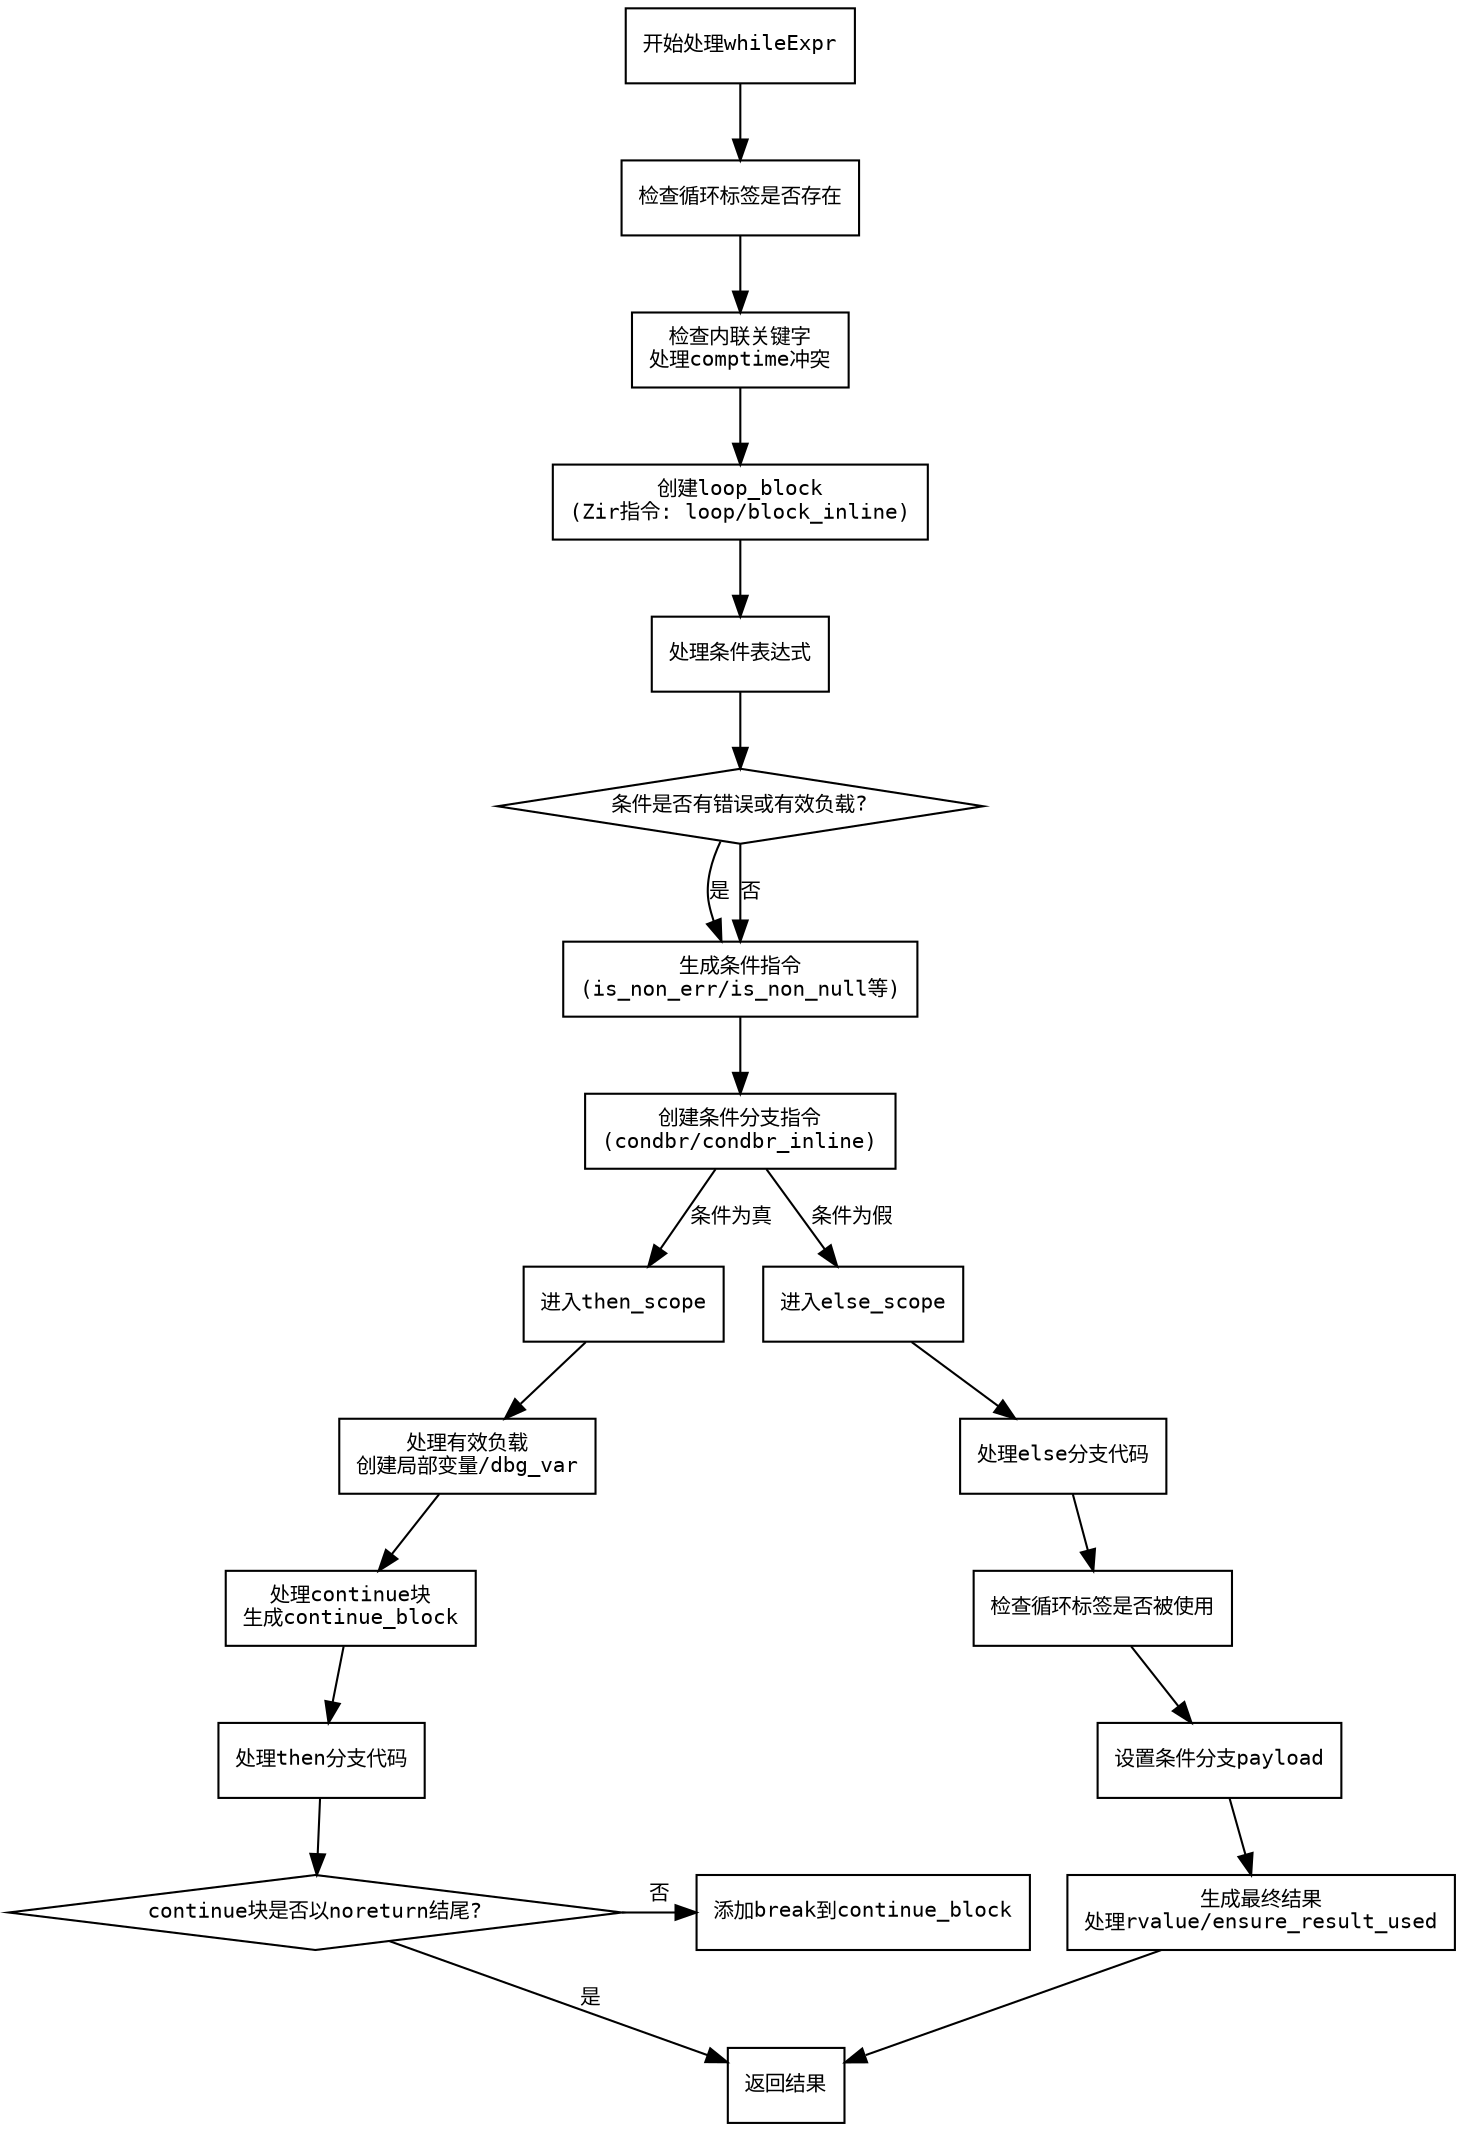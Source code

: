 
digraph flowchart {
    node [shape=rectangle, fontname="Courier", fontsize=10];
    edge [fontname="Courier", fontsize=10];

    start [label="开始处理whileExpr"];
    check_label [label="检查循环标签是否存在"];
    check_inline [label="检查内联关键字\n处理comptime冲突"];
    create_loop_block [label="创建loop_block\n(Zir指令: loop/block_inline)"];
    handle_cond [label="处理条件表达式"];
    cond_payload_check [label="条件是否有错误或有效负载?" shape=diamond];
    gen_cond_inst [label="生成条件指令\n(is_non_err/is_non_null等)"];
    create_condbr [label="创建条件分支指令\n(condbr/condbr_inline)"];
    then_scope [label="进入then_scope"];
    handle_payload [label="处理有效负载\n创建局部变量/dbg_var"];
    handle_cont [label="处理continue块\n生成continue_block"];
    process_then [label="处理then分支代码"];
    check_cont_noreturn [label="continue块是否以noreturn结尾?" shape=diamond];
    add_break_cont [label="添加break到continue_block"];
    else_scope [label="进入else_scope"];
    process_else [label="处理else分支代码"];
    check_label_used [label="检查循环标签是否被使用"];
    set_condbr_payload [label="设置条件分支payload"];
    final_result [label="生成最终结果\n处理rvalue/ensure_result_used"];
    end [label="返回结果"];

    start -> check_label;
    check_label -> check_inline;
    check_inline -> create_loop_block;
    create_loop_block -> handle_cond;
    
    handle_cond -> cond_payload_check;
    cond_payload_check -> gen_cond_inst [label="是"];
    cond_payload_check -> gen_cond_inst [label="否"];
    gen_cond_inst -> create_condbr;
    
    create_condbr -> then_scope [label="条件为真"];
    create_condbr -> else_scope [label="条件为假"];
    
    then_scope -> handle_payload;
    handle_payload -> handle_cont;
    handle_cont -> process_then;
    process_then -> check_cont_noreturn;
    check_cont_noreturn -> add_break_cont [label="否"];
    check_cont_noreturn -> end [label="是"];
    add_break_cont -> else_scope [style=invis];
    
    else_scope -> process_else;
    process_else -> check_label_used;
    check_label_used -> set_condbr_payload;
    set_condbr_payload -> final_result;
    final_result -> end;
    
    // 隐式连接点
    {rank=same; then_scope else_scope}
    {rank=same; check_cont_noreturn add_break_cont}
}
